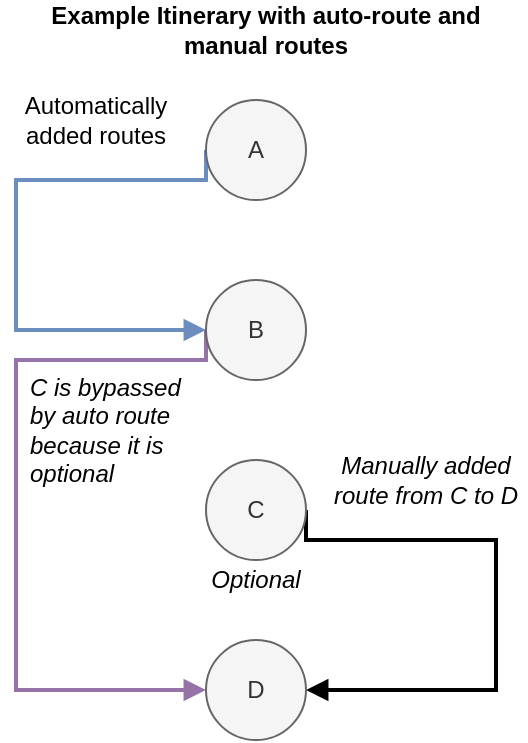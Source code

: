 <mxfile version="14.4.4" type="device"><diagram id="va070sC3q2qnkFpvBD-A" name="Page-1"><mxGraphModel dx="2699" dy="910" grid="1" gridSize="10" guides="1" tooltips="1" connect="1" arrows="1" fold="1" page="1" pageScale="1" pageWidth="827" pageHeight="1169" math="0" shadow="0"><root><mxCell id="0"/><mxCell id="1" parent="0"/><mxCell id="gsKXTn069g4-Iy9gw7tX-16" style="edgeStyle=orthogonalEdgeStyle;rounded=0;orthogonalLoop=1;jettySize=auto;html=1;exitX=0;exitY=0.5;exitDx=0;exitDy=0;entryX=0;entryY=0.5;entryDx=0;entryDy=0;endArrow=block;endFill=1;strokeWidth=2;fillColor=#dae8fc;strokeColor=#6c8ebf;" edge="1" parent="1" source="ON-LcQ_JN19Xb0blbXy4-1" target="gsKXTn069g4-Iy9gw7tX-12"><mxGeometry relative="1" as="geometry"><Array as="points"><mxPoint x="140" y="120"/><mxPoint x="45" y="120"/><mxPoint x="45" y="195"/></Array></mxGeometry></mxCell><mxCell id="ON-LcQ_JN19Xb0blbXy4-1" value="A" style="ellipse;whiteSpace=wrap;html=1;aspect=fixed;strokeColor=#666666;fillColor=#f5f5f5;fontColor=#333333;" parent="1" vertex="1"><mxGeometry x="140" y="80" width="50" height="50" as="geometry"/></mxCell><mxCell id="ON-LcQ_JN19Xb0blbXy4-5" value="Example Itinerary with auto-route and manual routes" style="text;html=1;strokeColor=none;fillColor=none;align=center;verticalAlign=middle;whiteSpace=wrap;rounded=0;fontStyle=1" parent="1" vertex="1"><mxGeometry x="40" y="30" width="260" height="30" as="geometry"/></mxCell><mxCell id="gsKXTn069g4-Iy9gw7tX-17" style="edgeStyle=orthogonalEdgeStyle;rounded=0;orthogonalLoop=1;jettySize=auto;html=1;exitX=0;exitY=0.5;exitDx=0;exitDy=0;entryX=0;entryY=0.5;entryDx=0;entryDy=0;endArrow=block;endFill=1;strokeWidth=2;fillColor=#e1d5e7;strokeColor=#9673a6;" edge="1" parent="1" source="gsKXTn069g4-Iy9gw7tX-12" target="gsKXTn069g4-Iy9gw7tX-14"><mxGeometry relative="1" as="geometry"><Array as="points"><mxPoint x="140" y="210"/><mxPoint x="45" y="210"/><mxPoint x="45" y="375"/></Array></mxGeometry></mxCell><mxCell id="gsKXTn069g4-Iy9gw7tX-12" value="B" style="ellipse;whiteSpace=wrap;html=1;aspect=fixed;strokeColor=#666666;fillColor=#f5f5f5;fontColor=#333333;" vertex="1" parent="1"><mxGeometry x="140" y="170" width="50" height="50" as="geometry"/></mxCell><mxCell id="gsKXTn069g4-Iy9gw7tX-22" style="edgeStyle=orthogonalEdgeStyle;rounded=0;orthogonalLoop=1;jettySize=auto;html=1;exitX=1;exitY=0.5;exitDx=0;exitDy=0;entryX=1;entryY=0.5;entryDx=0;entryDy=0;endArrow=block;endFill=1;strokeWidth=2;" edge="1" parent="1" source="gsKXTn069g4-Iy9gw7tX-13" target="gsKXTn069g4-Iy9gw7tX-14"><mxGeometry relative="1" as="geometry"><Array as="points"><mxPoint x="190" y="300"/><mxPoint x="285" y="300"/><mxPoint x="285" y="375"/></Array></mxGeometry></mxCell><mxCell id="gsKXTn069g4-Iy9gw7tX-13" value="C" style="ellipse;whiteSpace=wrap;html=1;aspect=fixed;strokeColor=#666666;fillColor=#f5f5f5;fontColor=#333333;" vertex="1" parent="1"><mxGeometry x="140" y="260" width="50" height="50" as="geometry"/></mxCell><mxCell id="gsKXTn069g4-Iy9gw7tX-14" value="D" style="ellipse;whiteSpace=wrap;html=1;aspect=fixed;strokeColor=#666666;fillColor=#f5f5f5;fontColor=#333333;" vertex="1" parent="1"><mxGeometry x="140" y="350" width="50" height="50" as="geometry"/></mxCell><mxCell id="gsKXTn069g4-Iy9gw7tX-15" value="Optional" style="text;html=1;strokeColor=none;fillColor=none;align=center;verticalAlign=middle;whiteSpace=wrap;rounded=0;fontStyle=2" vertex="1" parent="1"><mxGeometry x="145" y="310" width="40" height="20" as="geometry"/></mxCell><mxCell id="gsKXTn069g4-Iy9gw7tX-18" value="Automatically added routes" style="text;html=1;strokeColor=none;fillColor=none;align=center;verticalAlign=middle;whiteSpace=wrap;rounded=0;" vertex="1" parent="1"><mxGeometry x="45" y="80" width="80" height="20" as="geometry"/></mxCell><mxCell id="gsKXTn069g4-Iy9gw7tX-19" value="C is bypassed&amp;nbsp; by auto route because it is optional" style="text;html=1;strokeColor=none;fillColor=none;align=left;verticalAlign=middle;whiteSpace=wrap;rounded=0;fontStyle=2" vertex="1" parent="1"><mxGeometry x="50" y="220" width="90" height="50" as="geometry"/></mxCell><mxCell id="gsKXTn069g4-Iy9gw7tX-23" value="Manually added route from C to D" style="text;html=1;strokeColor=none;fillColor=none;align=center;verticalAlign=middle;whiteSpace=wrap;rounded=0;fontStyle=2" vertex="1" parent="1"><mxGeometry x="200" y="260" width="100" height="20" as="geometry"/></mxCell></root></mxGraphModel></diagram></mxfile>